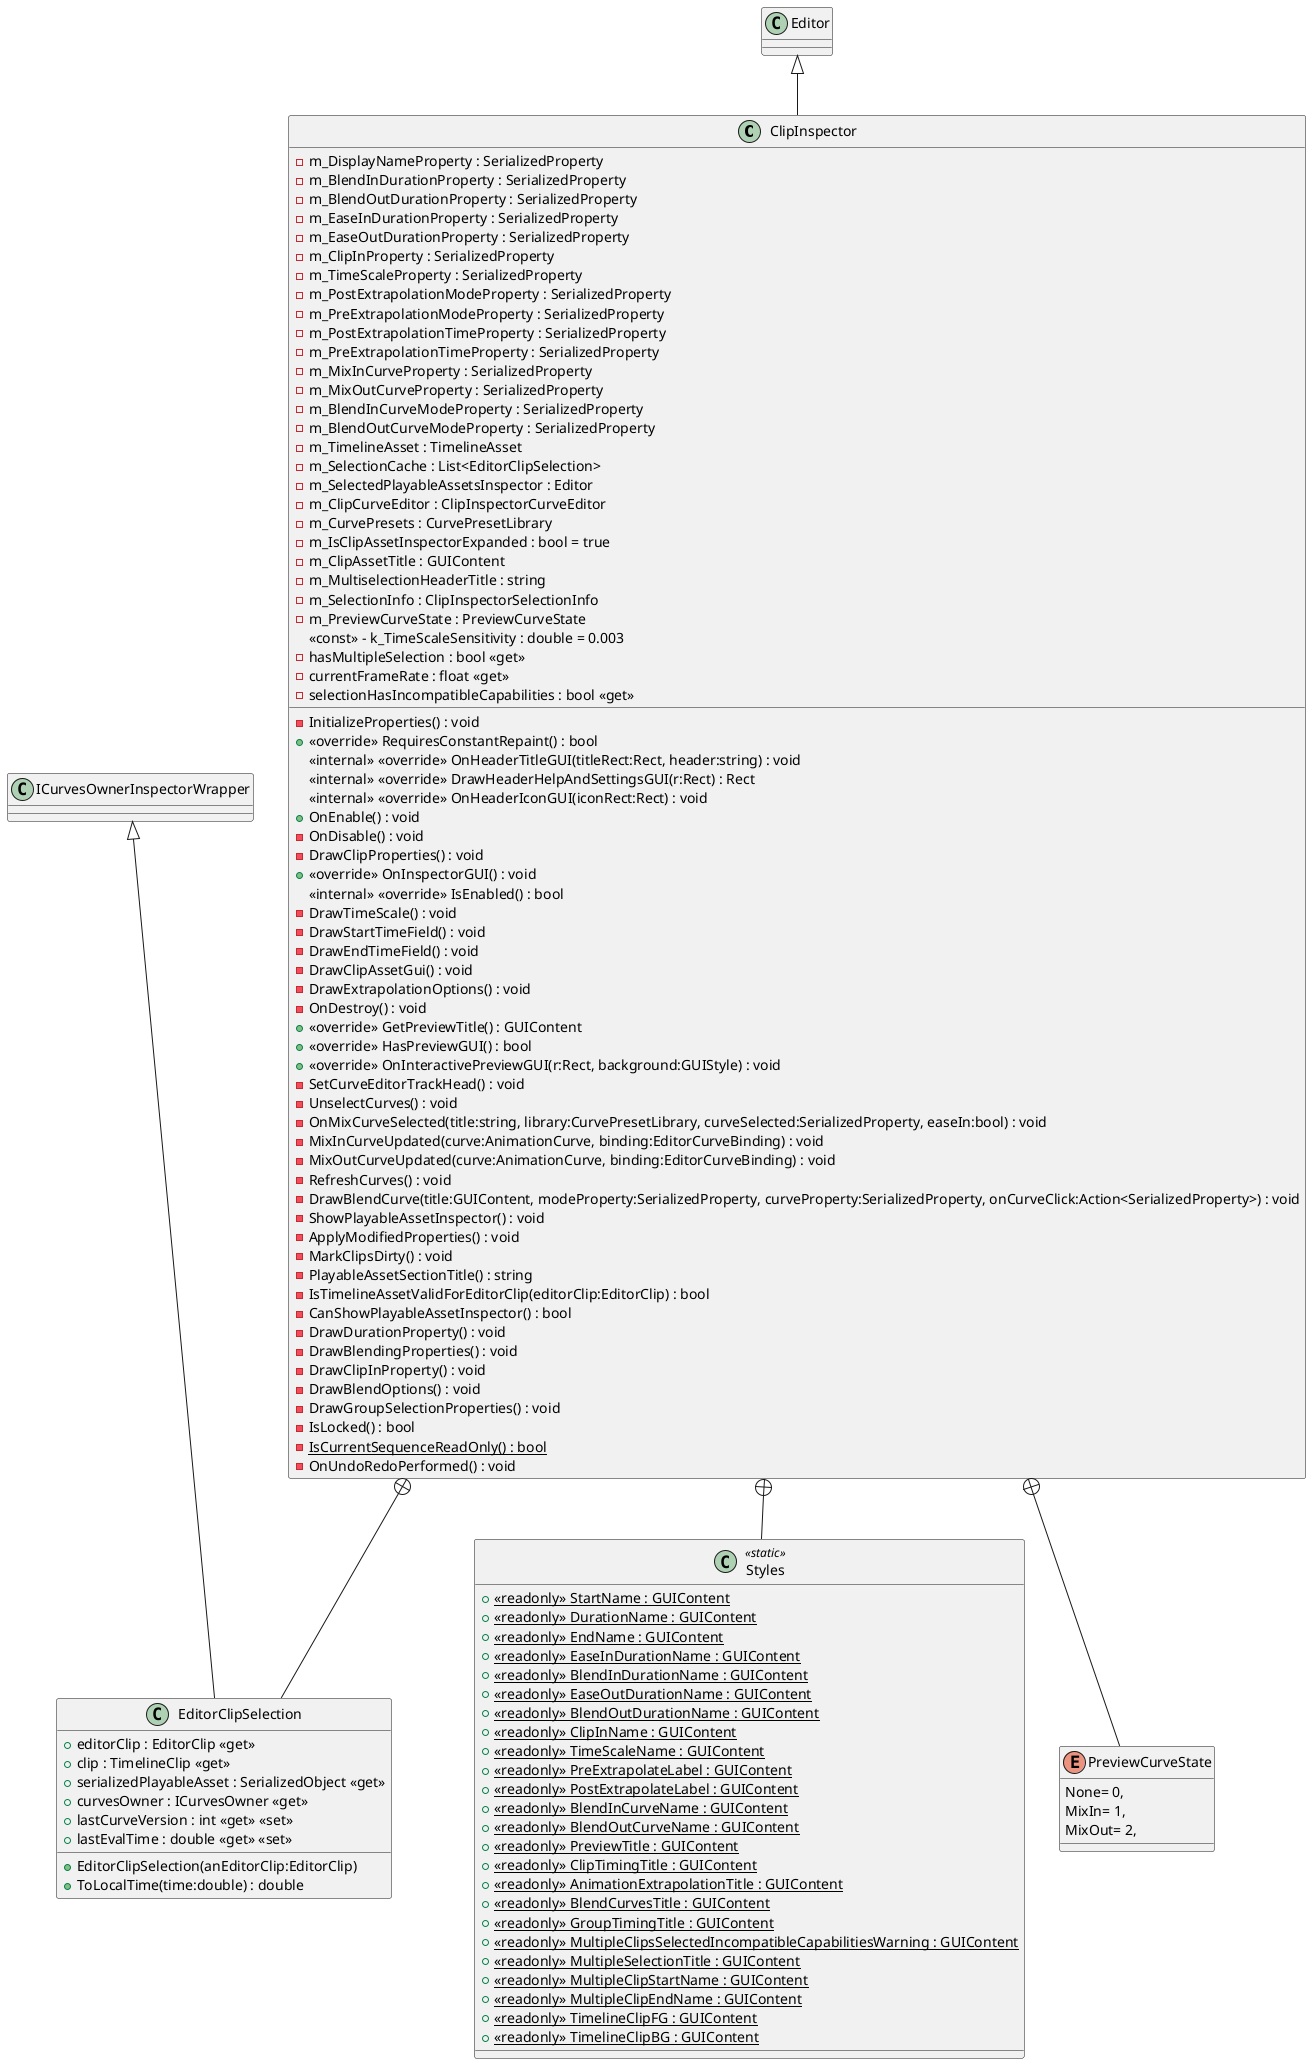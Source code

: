 @startuml
class ClipInspector {
    - m_DisplayNameProperty : SerializedProperty
    - m_BlendInDurationProperty : SerializedProperty
    - m_BlendOutDurationProperty : SerializedProperty
    - m_EaseInDurationProperty : SerializedProperty
    - m_EaseOutDurationProperty : SerializedProperty
    - m_ClipInProperty : SerializedProperty
    - m_TimeScaleProperty : SerializedProperty
    - m_PostExtrapolationModeProperty : SerializedProperty
    - m_PreExtrapolationModeProperty : SerializedProperty
    - m_PostExtrapolationTimeProperty : SerializedProperty
    - m_PreExtrapolationTimeProperty : SerializedProperty
    - m_MixInCurveProperty : SerializedProperty
    - m_MixOutCurveProperty : SerializedProperty
    - m_BlendInCurveModeProperty : SerializedProperty
    - m_BlendOutCurveModeProperty : SerializedProperty
    - InitializeProperties() : void
    - m_TimelineAsset : TimelineAsset
    - m_SelectionCache : List<EditorClipSelection>
    - m_SelectedPlayableAssetsInspector : Editor
    - m_ClipCurveEditor : ClipInspectorCurveEditor
    - m_CurvePresets : CurvePresetLibrary
    - m_IsClipAssetInspectorExpanded : bool = true
    - m_ClipAssetTitle : GUIContent
    - m_MultiselectionHeaderTitle : string
    - m_SelectionInfo : ClipInspectorSelectionInfo
    - m_PreviewCurveState : PreviewCurveState
    <<const>> - k_TimeScaleSensitivity : double = 0.003
    - hasMultipleSelection : bool <<get>>
    - currentFrameRate : float <<get>>
    - selectionHasIncompatibleCapabilities : bool <<get>>
    + <<override>> RequiresConstantRepaint() : bool
    <<internal>> <<override>> OnHeaderTitleGUI(titleRect:Rect, header:string) : void
    <<internal>> <<override>> DrawHeaderHelpAndSettingsGUI(r:Rect) : Rect
    <<internal>> <<override>> OnHeaderIconGUI(iconRect:Rect) : void
    + OnEnable() : void
    - OnDisable() : void
    - DrawClipProperties() : void
    + <<override>> OnInspectorGUI() : void
    <<internal>> <<override>> IsEnabled() : bool
    - DrawTimeScale() : void
    - DrawStartTimeField() : void
    - DrawEndTimeField() : void
    - DrawClipAssetGui() : void
    - DrawExtrapolationOptions() : void
    - OnDestroy() : void
    + <<override>> GetPreviewTitle() : GUIContent
    + <<override>> HasPreviewGUI() : bool
    + <<override>> OnInteractivePreviewGUI(r:Rect, background:GUIStyle) : void
    - SetCurveEditorTrackHead() : void
    - UnselectCurves() : void
    - OnMixCurveSelected(title:string, library:CurvePresetLibrary, curveSelected:SerializedProperty, easeIn:bool) : void
    - MixInCurveUpdated(curve:AnimationCurve, binding:EditorCurveBinding) : void
    - MixOutCurveUpdated(curve:AnimationCurve, binding:EditorCurveBinding) : void
    - RefreshCurves() : void
    - DrawBlendCurve(title:GUIContent, modeProperty:SerializedProperty, curveProperty:SerializedProperty, onCurveClick:Action<SerializedProperty>) : void
    - ShowPlayableAssetInspector() : void
    - ApplyModifiedProperties() : void
    - MarkClipsDirty() : void
    - PlayableAssetSectionTitle() : string
    - IsTimelineAssetValidForEditorClip(editorClip:EditorClip) : bool
    - CanShowPlayableAssetInspector() : bool
    - DrawDurationProperty() : void
    - DrawBlendingProperties() : void
    - DrawClipInProperty() : void
    - DrawBlendOptions() : void
    - DrawGroupSelectionProperties() : void
    - IsLocked() : bool
    {static} - IsCurrentSequenceReadOnly() : bool
    - OnUndoRedoPerformed() : void
}
class Styles <<static>> {
    + {static} <<readonly>> StartName : GUIContent
    + {static} <<readonly>> DurationName : GUIContent
    + {static} <<readonly>> EndName : GUIContent
    + {static} <<readonly>> EaseInDurationName : GUIContent
    + {static} <<readonly>> BlendInDurationName : GUIContent
    + {static} <<readonly>> EaseOutDurationName : GUIContent
    + {static} <<readonly>> BlendOutDurationName : GUIContent
    + {static} <<readonly>> ClipInName : GUIContent
    + {static} <<readonly>> TimeScaleName : GUIContent
    + {static} <<readonly>> PreExtrapolateLabel : GUIContent
    + {static} <<readonly>> PostExtrapolateLabel : GUIContent
    + {static} <<readonly>> BlendInCurveName : GUIContent
    + {static} <<readonly>> BlendOutCurveName : GUIContent
    + {static} <<readonly>> PreviewTitle : GUIContent
    + {static} <<readonly>> ClipTimingTitle : GUIContent
    + {static} <<readonly>> AnimationExtrapolationTitle : GUIContent
    + {static} <<readonly>> BlendCurvesTitle : GUIContent
    + {static} <<readonly>> GroupTimingTitle : GUIContent
    + {static} <<readonly>> MultipleClipsSelectedIncompatibleCapabilitiesWarning : GUIContent
    + {static} <<readonly>> MultipleSelectionTitle : GUIContent
    + {static} <<readonly>> MultipleClipStartName : GUIContent
    + {static} <<readonly>> MultipleClipEndName : GUIContent
    + {static} <<readonly>> TimelineClipFG : GUIContent
    + {static} <<readonly>> TimelineClipBG : GUIContent
}
class EditorClipSelection {
    + editorClip : EditorClip <<get>>
    + clip : TimelineClip <<get>>
    + serializedPlayableAsset : SerializedObject <<get>>
    + curvesOwner : ICurvesOwner <<get>>
    + lastCurveVersion : int <<get>> <<set>>
    + lastEvalTime : double <<get>> <<set>>
    + EditorClipSelection(anEditorClip:EditorClip)
    + ToLocalTime(time:double) : double
}
enum PreviewCurveState {
    None= 0,
    MixIn= 1,
    MixOut= 2,
}
Editor <|-- ClipInspector
ClipInspector +-- Styles
ClipInspector +-- EditorClipSelection
ICurvesOwnerInspectorWrapper <|-- EditorClipSelection
ClipInspector +-- PreviewCurveState
@enduml
